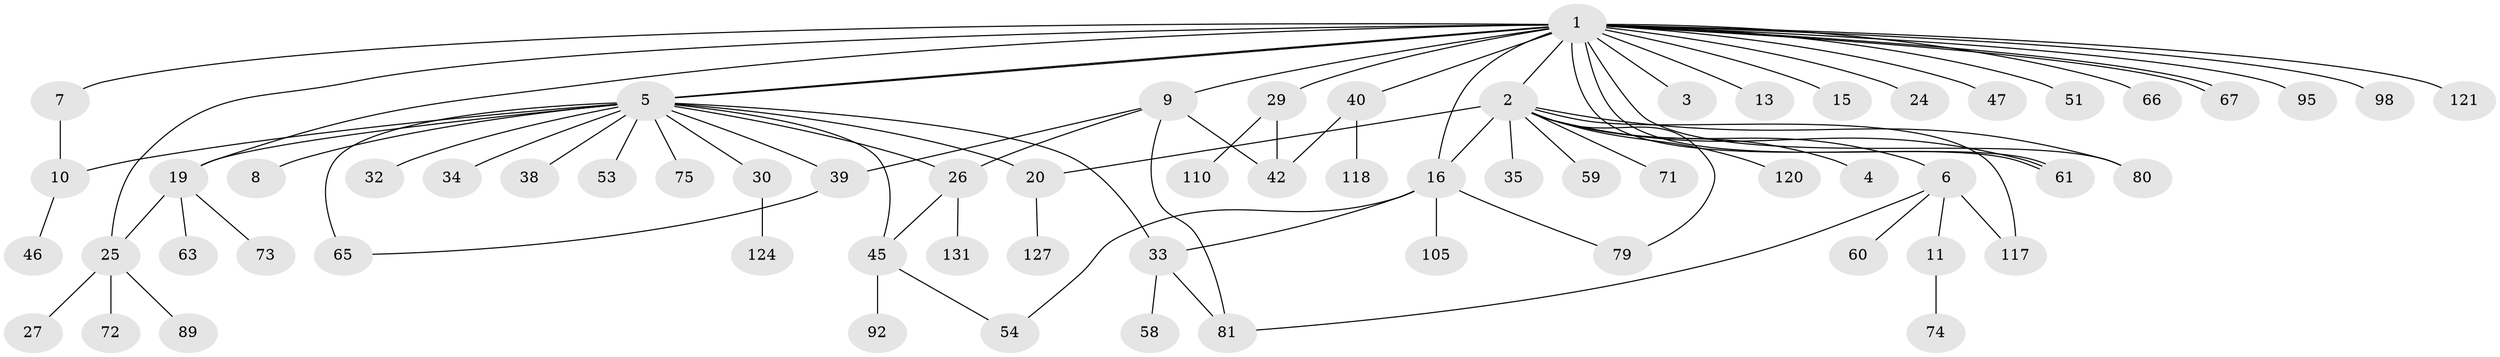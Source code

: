 // original degree distribution, {28: 0.007633587786259542, 14: 0.007633587786259542, 1: 0.5038167938931297, 21: 0.007633587786259542, 6: 0.022900763358778626, 2: 0.21374045801526717, 7: 0.015267175572519083, 3: 0.1450381679389313, 4: 0.04580152671755725, 5: 0.030534351145038167}
// Generated by graph-tools (version 1.1) at 2025/14/03/09/25 04:14:28]
// undirected, 65 vertices, 86 edges
graph export_dot {
graph [start="1"]
  node [color=gray90,style=filled];
  1;
  2;
  3;
  4;
  5 [super="+82+62+52+44+109+31+48+37+28"];
  6 [super="+14"];
  7 [super="+17"];
  8;
  9 [super="+56+12+113+18+50"];
  10 [super="+23+128"];
  11 [super="+108"];
  13;
  15 [super="+90"];
  16 [super="+36"];
  19 [super="+21"];
  20;
  24;
  25 [super="+70"];
  26;
  27;
  29;
  30;
  32;
  33;
  34;
  35 [super="+112"];
  38;
  39 [super="+87"];
  40;
  42 [super="+77+100"];
  45;
  46;
  47;
  51 [super="+103"];
  53;
  54;
  58;
  59;
  60;
  61 [super="+125+104+69+76"];
  63;
  65 [super="+102"];
  66;
  67;
  71 [super="+78"];
  72 [super="+116"];
  73;
  74;
  75 [super="+101"];
  79;
  80 [super="+122"];
  81 [super="+97+94"];
  89;
  92;
  95;
  98;
  105;
  110 [super="+114"];
  117;
  118;
  120;
  121;
  124;
  127;
  131;
  1 -- 2;
  1 -- 3;
  1 -- 5 [weight=2];
  1 -- 5;
  1 -- 7 [weight=2];
  1 -- 9 [weight=2];
  1 -- 13;
  1 -- 15;
  1 -- 16;
  1 -- 19;
  1 -- 24;
  1 -- 29;
  1 -- 40;
  1 -- 47;
  1 -- 51;
  1 -- 61;
  1 -- 61;
  1 -- 66;
  1 -- 67;
  1 -- 67;
  1 -- 80;
  1 -- 95;
  1 -- 98;
  1 -- 121;
  1 -- 25;
  2 -- 4;
  2 -- 6;
  2 -- 20;
  2 -- 35;
  2 -- 59;
  2 -- 61;
  2 -- 71;
  2 -- 79;
  2 -- 80 [weight=2];
  2 -- 117;
  2 -- 120;
  2 -- 16;
  5 -- 8;
  5 -- 10 [weight=2];
  5 -- 30;
  5 -- 32;
  5 -- 33;
  5 -- 38;
  5 -- 39;
  5 -- 45;
  5 -- 53;
  5 -- 65 [weight=2];
  5 -- 26;
  5 -- 34;
  5 -- 19;
  5 -- 75;
  5 -- 20;
  6 -- 11;
  6 -- 60;
  6 -- 81;
  6 -- 117;
  7 -- 10;
  9 -- 26;
  9 -- 81;
  9 -- 42;
  9 -- 39;
  10 -- 46;
  11 -- 74;
  16 -- 105;
  16 -- 33;
  16 -- 54;
  16 -- 79;
  19 -- 73;
  19 -- 25;
  19 -- 63;
  20 -- 127;
  25 -- 27;
  25 -- 72;
  25 -- 89;
  26 -- 45;
  26 -- 131;
  29 -- 42;
  29 -- 110;
  30 -- 124;
  33 -- 58;
  33 -- 81;
  39 -- 65;
  40 -- 118;
  40 -- 42;
  45 -- 54;
  45 -- 92;
}
